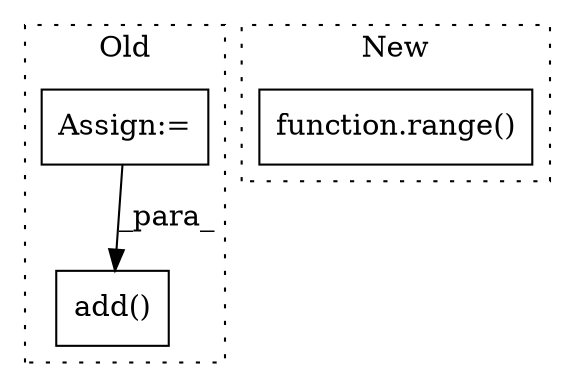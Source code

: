 digraph G {
subgraph cluster0 {
1 [label="add()" a="75" s="2115,2164" l="20,1" shape="box"];
3 [label="Assign:=" a="68" s="2071" l="3" shape="box"];
label = "Old";
style="dotted";
}
subgraph cluster1 {
2 [label="function.range()" a="75" s="2216,2231" l="6,1" shape="box"];
label = "New";
style="dotted";
}
3 -> 1 [label="_para_"];
}